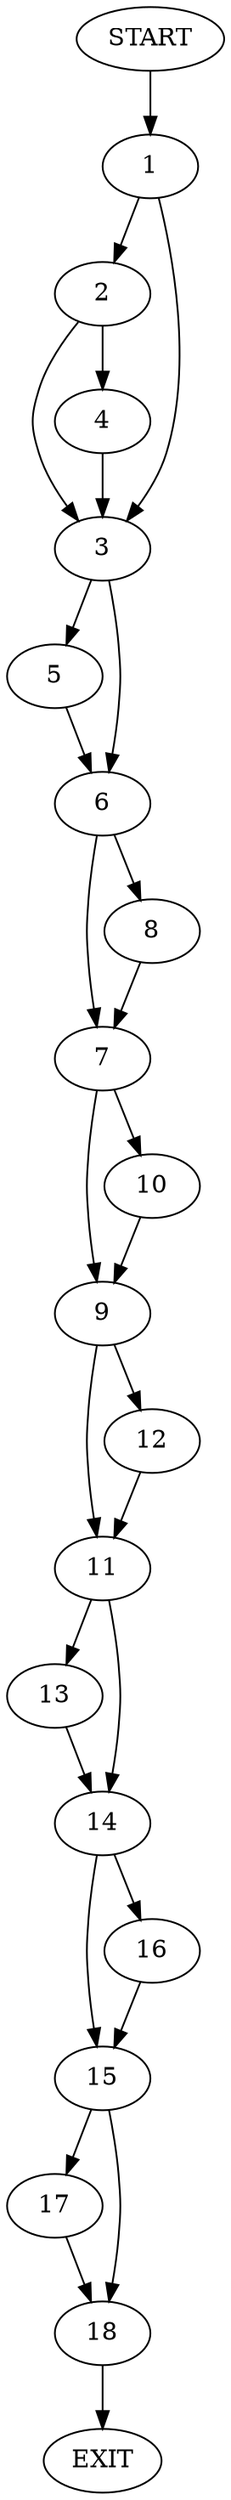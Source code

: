 digraph {
0 [label="START"]
19 [label="EXIT"]
0 -> 1
1 -> 2
1 -> 3
2 -> 4
2 -> 3
3 -> 5
3 -> 6
4 -> 3
5 -> 6
6 -> 7
6 -> 8
8 -> 7
7 -> 9
7 -> 10
10 -> 9
9 -> 11
9 -> 12
11 -> 13
11 -> 14
12 -> 11
13 -> 14
14 -> 15
14 -> 16
15 -> 17
15 -> 18
16 -> 15
17 -> 18
18 -> 19
}
